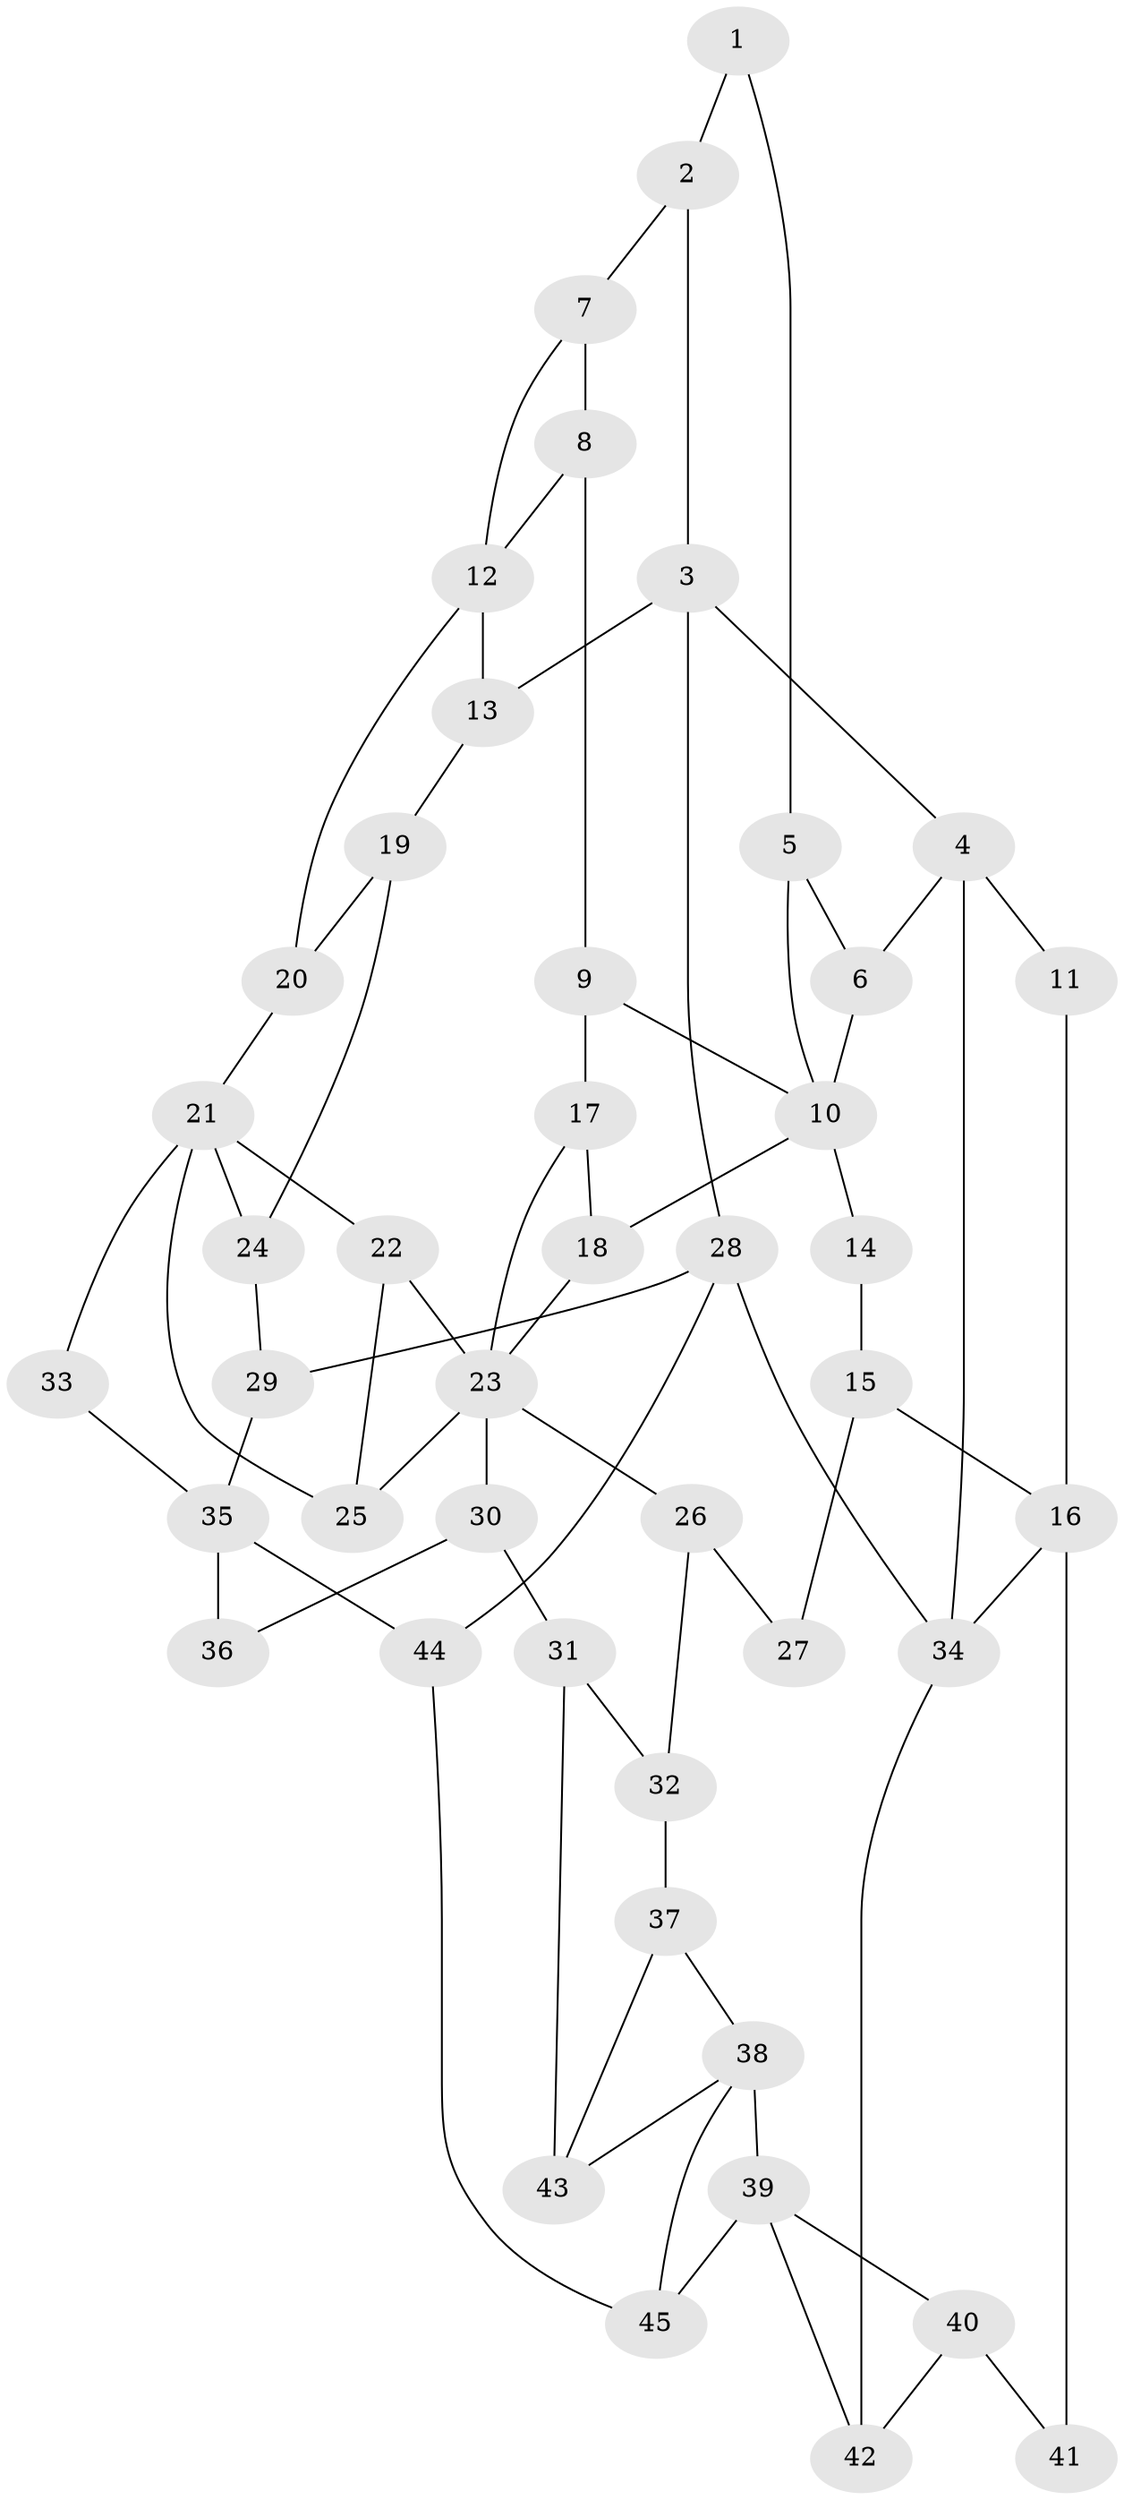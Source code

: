 // original degree distribution, {3: 0.02702702702702703, 4: 0.24324324324324326, 6: 0.21621621621621623, 5: 0.5135135135135135}
// Generated by graph-tools (version 1.1) at 2025/54/03/04/25 22:54:27]
// undirected, 45 vertices, 72 edges
graph export_dot {
  node [color=gray90,style=filled];
  1;
  2;
  3;
  4;
  5;
  6;
  7;
  8;
  9;
  10;
  11;
  12;
  13;
  14;
  15;
  16;
  17;
  18;
  19;
  20;
  21;
  22;
  23;
  24;
  25;
  26;
  27;
  28;
  29;
  30;
  31;
  32;
  33;
  34;
  35;
  36;
  37;
  38;
  39;
  40;
  41;
  42;
  43;
  44;
  45;
  1 -- 2 [weight=1.0];
  1 -- 5 [weight=1.0];
  2 -- 3 [weight=1.0];
  2 -- 7 [weight=1.0];
  3 -- 4 [weight=1.0];
  3 -- 13 [weight=1.0];
  3 -- 28 [weight=1.0];
  4 -- 6 [weight=1.0];
  4 -- 11 [weight=2.0];
  4 -- 34 [weight=1.0];
  5 -- 6 [weight=1.0];
  5 -- 10 [weight=1.0];
  6 -- 10 [weight=1.0];
  7 -- 8 [weight=1.0];
  7 -- 12 [weight=1.0];
  8 -- 9 [weight=1.0];
  8 -- 12 [weight=1.0];
  9 -- 10 [weight=1.0];
  9 -- 17 [weight=1.0];
  10 -- 14 [weight=2.0];
  10 -- 18 [weight=1.0];
  11 -- 16 [weight=1.0];
  12 -- 13 [weight=1.0];
  12 -- 20 [weight=1.0];
  13 -- 19 [weight=1.0];
  14 -- 15 [weight=2.0];
  15 -- 16 [weight=2.0];
  15 -- 27 [weight=2.0];
  16 -- 34 [weight=1.0];
  16 -- 41 [weight=2.0];
  17 -- 18 [weight=1.0];
  17 -- 23 [weight=1.0];
  18 -- 23 [weight=1.0];
  19 -- 20 [weight=1.0];
  19 -- 24 [weight=1.0];
  20 -- 21 [weight=1.0];
  21 -- 22 [weight=1.0];
  21 -- 24 [weight=1.0];
  21 -- 25 [weight=1.0];
  21 -- 33 [weight=2.0];
  22 -- 23 [weight=1.0];
  22 -- 25 [weight=1.0];
  23 -- 25 [weight=1.0];
  23 -- 26 [weight=1.0];
  23 -- 30 [weight=1.0];
  24 -- 29 [weight=1.0];
  26 -- 27 [weight=1.0];
  26 -- 32 [weight=1.0];
  28 -- 29 [weight=1.0];
  28 -- 34 [weight=1.0];
  28 -- 44 [weight=1.0];
  29 -- 35 [weight=1.0];
  30 -- 31 [weight=1.0];
  30 -- 36 [weight=1.0];
  31 -- 32 [weight=1.0];
  31 -- 43 [weight=1.0];
  32 -- 37 [weight=1.0];
  33 -- 35 [weight=2.0];
  34 -- 42 [weight=1.0];
  35 -- 36 [weight=2.0];
  35 -- 44 [weight=1.0];
  37 -- 38 [weight=1.0];
  37 -- 43 [weight=1.0];
  38 -- 39 [weight=3.0];
  38 -- 43 [weight=1.0];
  38 -- 45 [weight=1.0];
  39 -- 40 [weight=1.0];
  39 -- 42 [weight=1.0];
  39 -- 45 [weight=1.0];
  40 -- 41 [weight=1.0];
  40 -- 42 [weight=1.0];
  44 -- 45 [weight=1.0];
}
